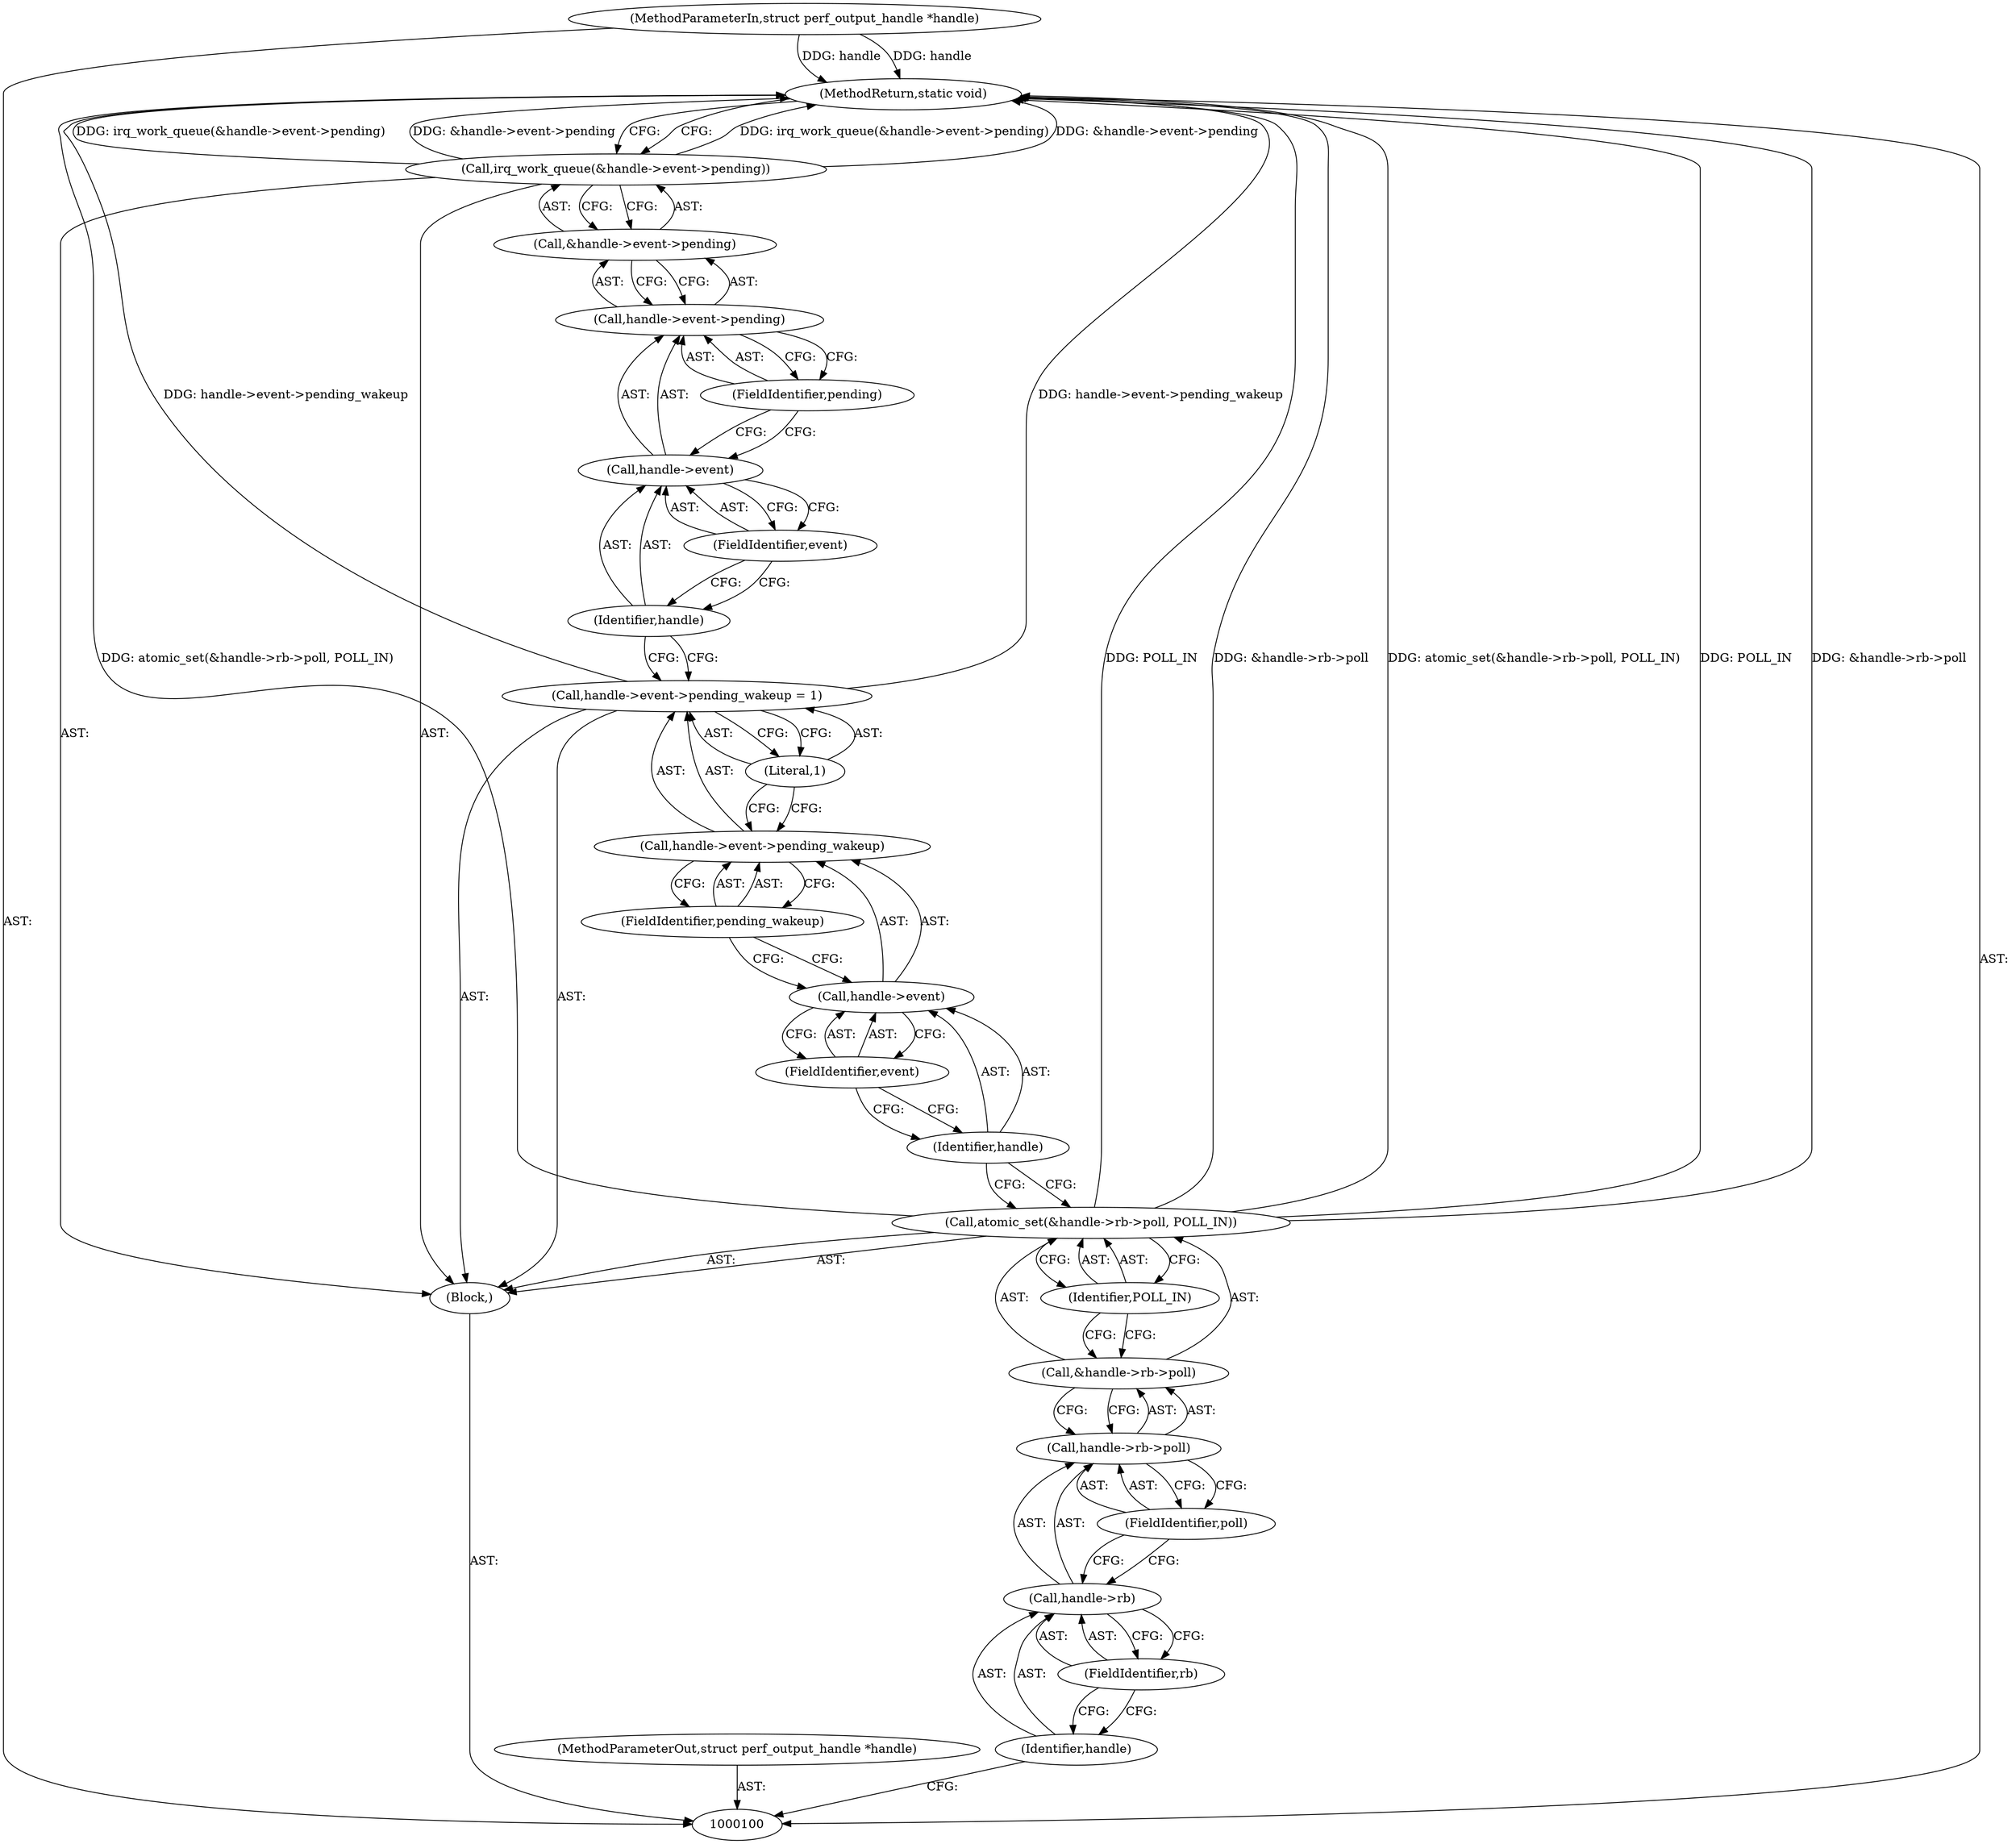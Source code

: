 digraph "0_linux_a8b0ca17b80e92faab46ee7179ba9e99ccb61233_69" {
"1000125" [label="(MethodReturn,static void)"];
"1000101" [label="(MethodParameterIn,struct perf_output_handle *handle)"];
"1000155" [label="(MethodParameterOut,struct perf_output_handle *handle)"];
"1000102" [label="(Block,)"];
"1000104" [label="(Call,&handle->rb->poll)"];
"1000105" [label="(Call,handle->rb->poll)"];
"1000106" [label="(Call,handle->rb)"];
"1000107" [label="(Identifier,handle)"];
"1000103" [label="(Call,atomic_set(&handle->rb->poll, POLL_IN))"];
"1000108" [label="(FieldIdentifier,rb)"];
"1000109" [label="(FieldIdentifier,poll)"];
"1000110" [label="(Identifier,POLL_IN)"];
"1000111" [label="(Call,handle->event->pending_wakeup = 1)"];
"1000112" [label="(Call,handle->event->pending_wakeup)"];
"1000113" [label="(Call,handle->event)"];
"1000114" [label="(Identifier,handle)"];
"1000116" [label="(FieldIdentifier,pending_wakeup)"];
"1000117" [label="(Literal,1)"];
"1000115" [label="(FieldIdentifier,event)"];
"1000118" [label="(Call,irq_work_queue(&handle->event->pending))"];
"1000119" [label="(Call,&handle->event->pending)"];
"1000120" [label="(Call,handle->event->pending)"];
"1000121" [label="(Call,handle->event)"];
"1000122" [label="(Identifier,handle)"];
"1000123" [label="(FieldIdentifier,event)"];
"1000124" [label="(FieldIdentifier,pending)"];
"1000125" -> "1000100"  [label="AST: "];
"1000125" -> "1000118"  [label="CFG: "];
"1000103" -> "1000125"  [label="DDG: &handle->rb->poll"];
"1000103" -> "1000125"  [label="DDG: atomic_set(&handle->rb->poll, POLL_IN)"];
"1000103" -> "1000125"  [label="DDG: POLL_IN"];
"1000118" -> "1000125"  [label="DDG: irq_work_queue(&handle->event->pending)"];
"1000118" -> "1000125"  [label="DDG: &handle->event->pending"];
"1000111" -> "1000125"  [label="DDG: handle->event->pending_wakeup"];
"1000101" -> "1000125"  [label="DDG: handle"];
"1000101" -> "1000100"  [label="AST: "];
"1000101" -> "1000125"  [label="DDG: handle"];
"1000155" -> "1000100"  [label="AST: "];
"1000102" -> "1000100"  [label="AST: "];
"1000103" -> "1000102"  [label="AST: "];
"1000111" -> "1000102"  [label="AST: "];
"1000118" -> "1000102"  [label="AST: "];
"1000104" -> "1000103"  [label="AST: "];
"1000104" -> "1000105"  [label="CFG: "];
"1000105" -> "1000104"  [label="AST: "];
"1000110" -> "1000104"  [label="CFG: "];
"1000105" -> "1000104"  [label="AST: "];
"1000105" -> "1000109"  [label="CFG: "];
"1000106" -> "1000105"  [label="AST: "];
"1000109" -> "1000105"  [label="AST: "];
"1000104" -> "1000105"  [label="CFG: "];
"1000106" -> "1000105"  [label="AST: "];
"1000106" -> "1000108"  [label="CFG: "];
"1000107" -> "1000106"  [label="AST: "];
"1000108" -> "1000106"  [label="AST: "];
"1000109" -> "1000106"  [label="CFG: "];
"1000107" -> "1000106"  [label="AST: "];
"1000107" -> "1000100"  [label="CFG: "];
"1000108" -> "1000107"  [label="CFG: "];
"1000103" -> "1000102"  [label="AST: "];
"1000103" -> "1000110"  [label="CFG: "];
"1000104" -> "1000103"  [label="AST: "];
"1000110" -> "1000103"  [label="AST: "];
"1000114" -> "1000103"  [label="CFG: "];
"1000103" -> "1000125"  [label="DDG: &handle->rb->poll"];
"1000103" -> "1000125"  [label="DDG: atomic_set(&handle->rb->poll, POLL_IN)"];
"1000103" -> "1000125"  [label="DDG: POLL_IN"];
"1000108" -> "1000106"  [label="AST: "];
"1000108" -> "1000107"  [label="CFG: "];
"1000106" -> "1000108"  [label="CFG: "];
"1000109" -> "1000105"  [label="AST: "];
"1000109" -> "1000106"  [label="CFG: "];
"1000105" -> "1000109"  [label="CFG: "];
"1000110" -> "1000103"  [label="AST: "];
"1000110" -> "1000104"  [label="CFG: "];
"1000103" -> "1000110"  [label="CFG: "];
"1000111" -> "1000102"  [label="AST: "];
"1000111" -> "1000117"  [label="CFG: "];
"1000112" -> "1000111"  [label="AST: "];
"1000117" -> "1000111"  [label="AST: "];
"1000122" -> "1000111"  [label="CFG: "];
"1000111" -> "1000125"  [label="DDG: handle->event->pending_wakeup"];
"1000112" -> "1000111"  [label="AST: "];
"1000112" -> "1000116"  [label="CFG: "];
"1000113" -> "1000112"  [label="AST: "];
"1000116" -> "1000112"  [label="AST: "];
"1000117" -> "1000112"  [label="CFG: "];
"1000113" -> "1000112"  [label="AST: "];
"1000113" -> "1000115"  [label="CFG: "];
"1000114" -> "1000113"  [label="AST: "];
"1000115" -> "1000113"  [label="AST: "];
"1000116" -> "1000113"  [label="CFG: "];
"1000114" -> "1000113"  [label="AST: "];
"1000114" -> "1000103"  [label="CFG: "];
"1000115" -> "1000114"  [label="CFG: "];
"1000116" -> "1000112"  [label="AST: "];
"1000116" -> "1000113"  [label="CFG: "];
"1000112" -> "1000116"  [label="CFG: "];
"1000117" -> "1000111"  [label="AST: "];
"1000117" -> "1000112"  [label="CFG: "];
"1000111" -> "1000117"  [label="CFG: "];
"1000115" -> "1000113"  [label="AST: "];
"1000115" -> "1000114"  [label="CFG: "];
"1000113" -> "1000115"  [label="CFG: "];
"1000118" -> "1000102"  [label="AST: "];
"1000118" -> "1000119"  [label="CFG: "];
"1000119" -> "1000118"  [label="AST: "];
"1000125" -> "1000118"  [label="CFG: "];
"1000118" -> "1000125"  [label="DDG: irq_work_queue(&handle->event->pending)"];
"1000118" -> "1000125"  [label="DDG: &handle->event->pending"];
"1000119" -> "1000118"  [label="AST: "];
"1000119" -> "1000120"  [label="CFG: "];
"1000120" -> "1000119"  [label="AST: "];
"1000118" -> "1000119"  [label="CFG: "];
"1000120" -> "1000119"  [label="AST: "];
"1000120" -> "1000124"  [label="CFG: "];
"1000121" -> "1000120"  [label="AST: "];
"1000124" -> "1000120"  [label="AST: "];
"1000119" -> "1000120"  [label="CFG: "];
"1000121" -> "1000120"  [label="AST: "];
"1000121" -> "1000123"  [label="CFG: "];
"1000122" -> "1000121"  [label="AST: "];
"1000123" -> "1000121"  [label="AST: "];
"1000124" -> "1000121"  [label="CFG: "];
"1000122" -> "1000121"  [label="AST: "];
"1000122" -> "1000111"  [label="CFG: "];
"1000123" -> "1000122"  [label="CFG: "];
"1000123" -> "1000121"  [label="AST: "];
"1000123" -> "1000122"  [label="CFG: "];
"1000121" -> "1000123"  [label="CFG: "];
"1000124" -> "1000120"  [label="AST: "];
"1000124" -> "1000121"  [label="CFG: "];
"1000120" -> "1000124"  [label="CFG: "];
}
